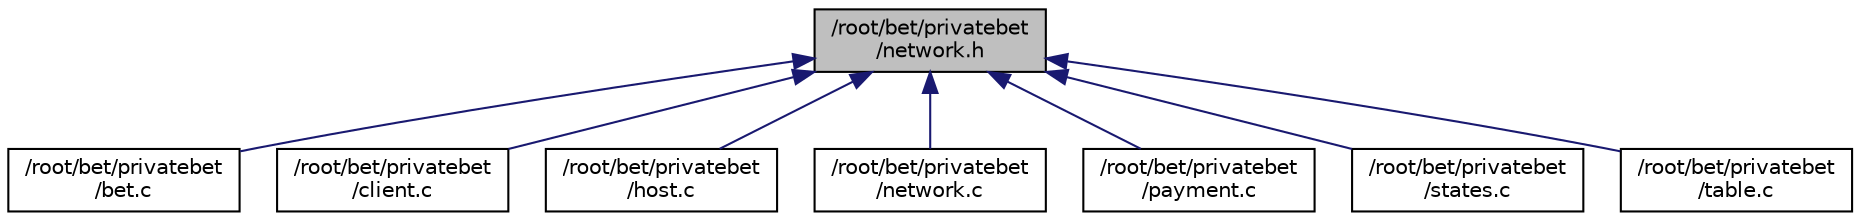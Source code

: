 digraph "/root/bet/privatebet/network.h"
{
  edge [fontname="Helvetica",fontsize="10",labelfontname="Helvetica",labelfontsize="10"];
  node [fontname="Helvetica",fontsize="10",shape=record];
  Node22 [label="/root/bet/privatebet\l/network.h",height=0.2,width=0.4,color="black", fillcolor="grey75", style="filled", fontcolor="black"];
  Node22 -> Node23 [dir="back",color="midnightblue",fontsize="10",style="solid",fontname="Helvetica"];
  Node23 [label="/root/bet/privatebet\l/bet.c",height=0.2,width=0.4,color="black", fillcolor="white", style="filled",URL="$bet_8c.html"];
  Node22 -> Node24 [dir="back",color="midnightblue",fontsize="10",style="solid",fontname="Helvetica"];
  Node24 [label="/root/bet/privatebet\l/client.c",height=0.2,width=0.4,color="black", fillcolor="white", style="filled",URL="$client_8c.html"];
  Node22 -> Node25 [dir="back",color="midnightblue",fontsize="10",style="solid",fontname="Helvetica"];
  Node25 [label="/root/bet/privatebet\l/host.c",height=0.2,width=0.4,color="black", fillcolor="white", style="filled",URL="$host_8c.html"];
  Node22 -> Node26 [dir="back",color="midnightblue",fontsize="10",style="solid",fontname="Helvetica"];
  Node26 [label="/root/bet/privatebet\l/network.c",height=0.2,width=0.4,color="black", fillcolor="white", style="filled",URL="$network_8c.html"];
  Node22 -> Node27 [dir="back",color="midnightblue",fontsize="10",style="solid",fontname="Helvetica"];
  Node27 [label="/root/bet/privatebet\l/payment.c",height=0.2,width=0.4,color="black", fillcolor="white", style="filled",URL="$payment_8c.html"];
  Node22 -> Node28 [dir="back",color="midnightblue",fontsize="10",style="solid",fontname="Helvetica"];
  Node28 [label="/root/bet/privatebet\l/states.c",height=0.2,width=0.4,color="black", fillcolor="white", style="filled",URL="$states_8c.html"];
  Node22 -> Node29 [dir="back",color="midnightblue",fontsize="10",style="solid",fontname="Helvetica"];
  Node29 [label="/root/bet/privatebet\l/table.c",height=0.2,width=0.4,color="black", fillcolor="white", style="filled",URL="$table_8c.html"];
}
